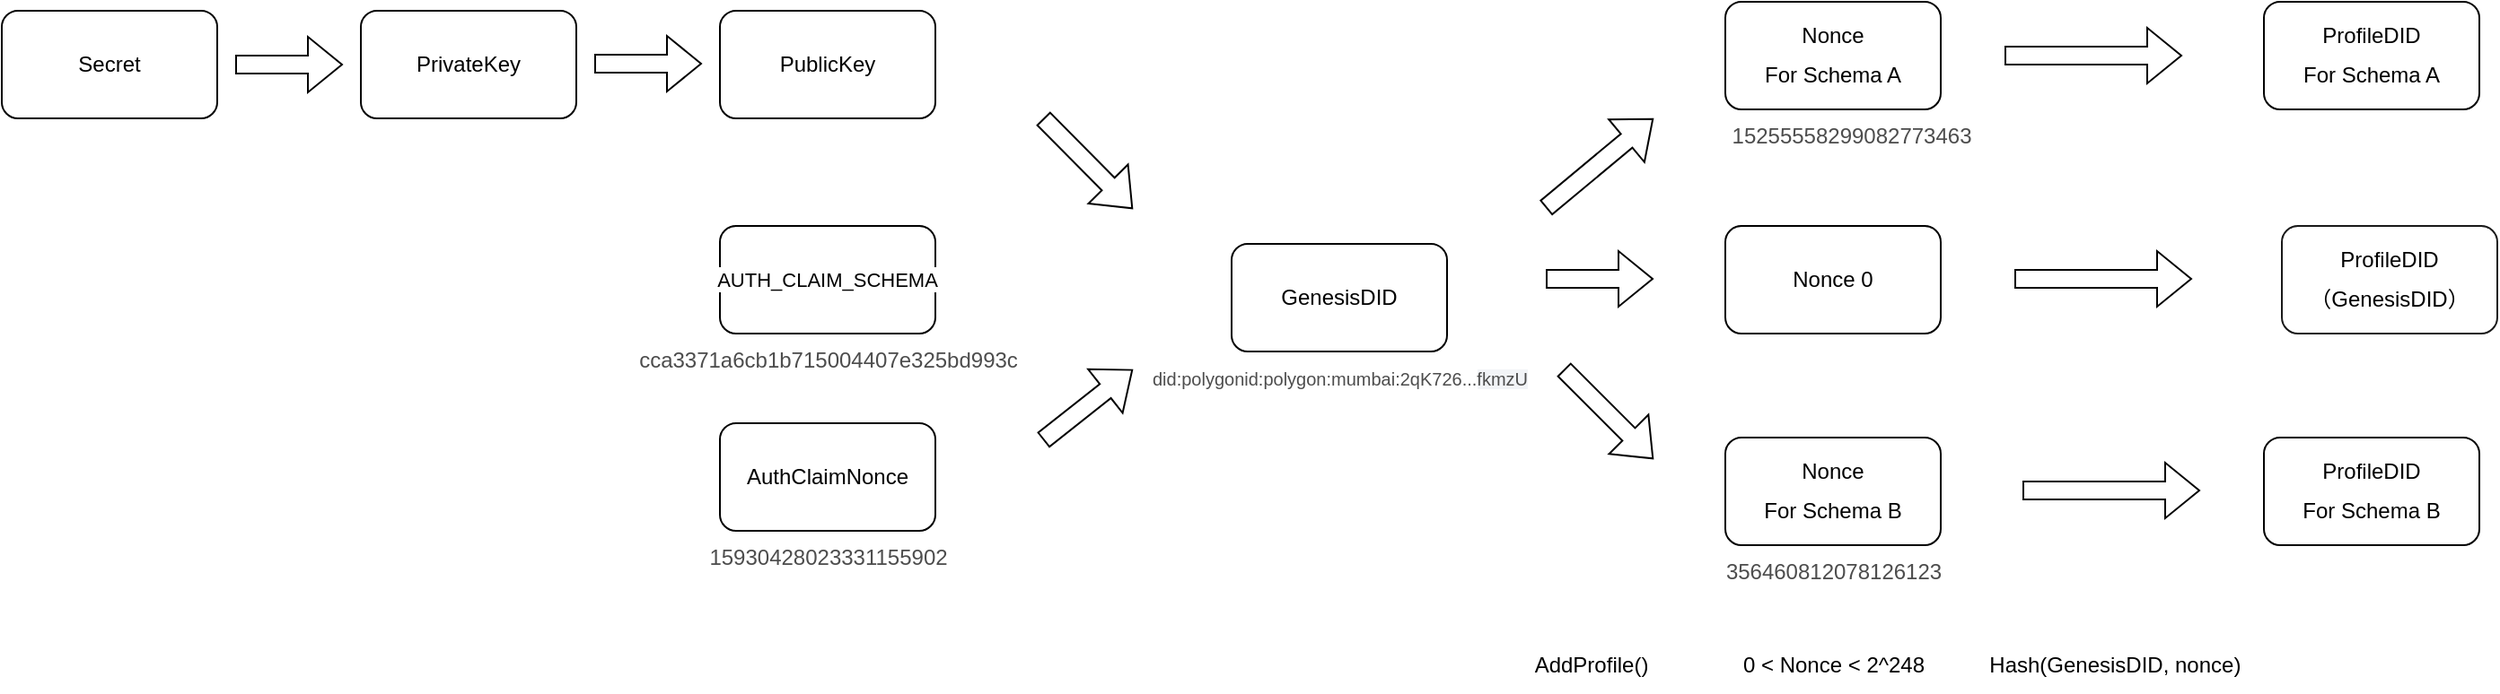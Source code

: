 <mxfile version="22.1.21" type="github">
  <diagram name="Page-1" id="u5tjHKxdis_QjA08RVa4">
    <mxGraphModel dx="1526" dy="873" grid="1" gridSize="10" guides="1" tooltips="1" connect="1" arrows="1" fold="1" page="1" pageScale="1" pageWidth="827" pageHeight="1169" math="0" shadow="0">
      <root>
        <mxCell id="0" />
        <mxCell id="1" parent="0" />
        <mxCell id="-XuqWf5weNuhvgYLwc35-1" value="Secret" style="rounded=1;whiteSpace=wrap;html=1;" parent="1" vertex="1">
          <mxGeometry x="120" y="560" width="120" height="60" as="geometry" />
        </mxCell>
        <mxCell id="-XuqWf5weNuhvgYLwc35-2" value="" style="shape=flexArrow;endArrow=classic;html=1;rounded=0;" parent="1" edge="1">
          <mxGeometry width="50" height="50" relative="1" as="geometry">
            <mxPoint x="250" y="590" as="sourcePoint" />
            <mxPoint x="310" y="590" as="targetPoint" />
          </mxGeometry>
        </mxCell>
        <mxCell id="-XuqWf5weNuhvgYLwc35-3" value="PrivateKey" style="rounded=1;whiteSpace=wrap;html=1;" parent="1" vertex="1">
          <mxGeometry x="320" y="560" width="120" height="60" as="geometry" />
        </mxCell>
        <mxCell id="-XuqWf5weNuhvgYLwc35-4" value="PublicKey" style="rounded=1;whiteSpace=wrap;html=1;" parent="1" vertex="1">
          <mxGeometry x="520" y="560" width="120" height="60" as="geometry" />
        </mxCell>
        <mxCell id="-XuqWf5weNuhvgYLwc35-5" value="" style="shape=flexArrow;endArrow=classic;html=1;rounded=0;" parent="1" edge="1">
          <mxGeometry width="50" height="50" relative="1" as="geometry">
            <mxPoint x="450" y="589.5" as="sourcePoint" />
            <mxPoint x="510" y="589.5" as="targetPoint" />
          </mxGeometry>
        </mxCell>
        <mxCell id="-XuqWf5weNuhvgYLwc35-6" value="&lt;div style=&quot;line-height: 120%;&quot;&gt;&lt;div style=&quot;line-height: 120%;&quot;&gt;&lt;span style=&quot;background-color: rgb(255, 255, 255);&quot;&gt;&lt;font face=&quot;Helvetica&quot; style=&quot;font-size: 11px;&quot;&gt;AUTH_CLAIM_SCHEMA&lt;/font&gt;&lt;/span&gt;&lt;/div&gt;&lt;/div&gt;" style="rounded=1;whiteSpace=wrap;html=1;" parent="1" vertex="1">
          <mxGeometry x="520" y="680" width="120" height="60" as="geometry" />
        </mxCell>
        <mxCell id="-XuqWf5weNuhvgYLwc35-7" value="&lt;div style=&quot;line-height: 120%;&quot;&gt;&lt;div style=&quot;line-height: 120%;&quot;&gt;&lt;div style=&quot;line-height: 120%;&quot;&gt;&lt;span style=&quot;background-color: rgb(255, 255, 255);&quot;&gt;AuthClaimNonce&lt;/span&gt;&lt;/div&gt;&lt;/div&gt;&lt;/div&gt;" style="rounded=1;whiteSpace=wrap;html=1;" parent="1" vertex="1">
          <mxGeometry x="520" y="790" width="120" height="60" as="geometry" />
        </mxCell>
        <mxCell id="z-BidtrLq9hMAoqPqyxK-1" value="" style="shape=flexArrow;endArrow=classic;html=1;rounded=0;" edge="1" parent="1">
          <mxGeometry width="50" height="50" relative="1" as="geometry">
            <mxPoint x="700" y="620" as="sourcePoint" />
            <mxPoint x="750" y="670.5" as="targetPoint" />
          </mxGeometry>
        </mxCell>
        <mxCell id="z-BidtrLq9hMAoqPqyxK-2" value="" style="shape=flexArrow;endArrow=classic;html=1;rounded=0;" edge="1" parent="1">
          <mxGeometry width="50" height="50" relative="1" as="geometry">
            <mxPoint x="700" y="799.5" as="sourcePoint" />
            <mxPoint x="750" y="760" as="targetPoint" />
          </mxGeometry>
        </mxCell>
        <mxCell id="z-BidtrLq9hMAoqPqyxK-3" value="GenesisDID" style="rounded=1;whiteSpace=wrap;html=1;" vertex="1" parent="1">
          <mxGeometry x="805" y="690" width="120" height="60" as="geometry" />
        </mxCell>
        <mxCell id="z-BidtrLq9hMAoqPqyxK-4" value="&lt;font color=&quot;#4d4d4d&quot; style=&quot;font-size: 12px;&quot;&gt;cca3371a6cb1b715004407e325bd993c&lt;/font&gt;" style="text;html=1;align=center;verticalAlign=middle;resizable=0;points=[];autosize=1;strokeColor=none;fillColor=none;" vertex="1" parent="1">
          <mxGeometry x="465" y="740" width="230" height="30" as="geometry" />
        </mxCell>
        <mxCell id="z-BidtrLq9hMAoqPqyxK-6" value="&lt;font color=&quot;#4d4d4d&quot;&gt;15930428023331155902&lt;/font&gt;" style="text;html=1;align=center;verticalAlign=middle;resizable=0;points=[];autosize=1;strokeColor=none;fillColor=none;" vertex="1" parent="1">
          <mxGeometry x="500" y="850" width="160" height="30" as="geometry" />
        </mxCell>
        <mxCell id="z-BidtrLq9hMAoqPqyxK-8" value="&lt;font color=&quot;#4d4d4d&quot; style=&quot;font-size: 10px;&quot;&gt;did:polygonid:polygon:mumbai:2qK726&lt;span style=&quot;box-sizing: border-box; caret-color: rgb(16, 24, 40); text-align: right;&quot; aria-hidden=&quot;true&quot;&gt;...&lt;/span&gt;&lt;span style=&quot;caret-color: rgb(16, 24, 40); text-align: right; background-color: rgb(242, 244, 247);&quot;&gt;fkmzU&lt;/span&gt;&lt;/font&gt;" style="text;html=1;align=center;verticalAlign=middle;resizable=0;points=[];autosize=1;strokeColor=none;fillColor=none;" vertex="1" parent="1">
          <mxGeometry x="750" y="750" width="230" height="30" as="geometry" />
        </mxCell>
        <mxCell id="z-BidtrLq9hMAoqPqyxK-9" value="" style="shape=flexArrow;endArrow=classic;html=1;rounded=0;" edge="1" parent="1">
          <mxGeometry width="50" height="50" relative="1" as="geometry">
            <mxPoint x="980" y="670" as="sourcePoint" />
            <mxPoint x="1040" y="620" as="targetPoint" />
          </mxGeometry>
        </mxCell>
        <mxCell id="z-BidtrLq9hMAoqPqyxK-10" value="" style="shape=flexArrow;endArrow=classic;html=1;rounded=0;" edge="1" parent="1">
          <mxGeometry width="50" height="50" relative="1" as="geometry">
            <mxPoint x="990" y="760" as="sourcePoint" />
            <mxPoint x="1040" y="810" as="targetPoint" />
          </mxGeometry>
        </mxCell>
        <mxCell id="z-BidtrLq9hMAoqPqyxK-11" value="&lt;p style=&quot;line-height: 90%;&quot;&gt;Nonce &lt;br&gt;&lt;br&gt;For Schema A&lt;/p&gt;" style="rounded=1;whiteSpace=wrap;html=1;" vertex="1" parent="1">
          <mxGeometry x="1080" y="555" width="120" height="60" as="geometry" />
        </mxCell>
        <mxCell id="z-BidtrLq9hMAoqPqyxK-12" value="&lt;font color=&quot;#4d4d4d&quot;&gt;15255558299082773463&lt;/font&gt;" style="text;html=1;align=center;verticalAlign=middle;resizable=0;points=[];autosize=1;strokeColor=none;fillColor=none;" vertex="1" parent="1">
          <mxGeometry x="1070" y="615" width="160" height="30" as="geometry" />
        </mxCell>
        <mxCell id="z-BidtrLq9hMAoqPqyxK-13" value="" style="shape=flexArrow;endArrow=classic;html=1;rounded=0;" edge="1" parent="1">
          <mxGeometry width="50" height="50" relative="1" as="geometry">
            <mxPoint x="1235.5" y="585" as="sourcePoint" />
            <mxPoint x="1334.5" y="585" as="targetPoint" />
          </mxGeometry>
        </mxCell>
        <mxCell id="z-BidtrLq9hMAoqPqyxK-14" value="&amp;nbsp;Hash(GenesisDID, nonce)" style="text;html=1;align=center;verticalAlign=middle;resizable=0;points=[];autosize=1;strokeColor=none;fillColor=none;" vertex="1" parent="1">
          <mxGeometry x="1210" y="910" width="170" height="30" as="geometry" />
        </mxCell>
        <mxCell id="z-BidtrLq9hMAoqPqyxK-15" value="&lt;p style=&quot;line-height: 90%;&quot;&gt;ProfileDID&lt;br&gt;&lt;br&gt;For Schema A&lt;/p&gt;" style="rounded=1;whiteSpace=wrap;html=1;" vertex="1" parent="1">
          <mxGeometry x="1380" y="555" width="120" height="60" as="geometry" />
        </mxCell>
        <mxCell id="z-BidtrLq9hMAoqPqyxK-16" value="AddProfile()" style="text;html=1;align=center;verticalAlign=middle;resizable=0;points=[];autosize=1;strokeColor=none;fillColor=none;" vertex="1" parent="1">
          <mxGeometry x="960" y="910" width="90" height="30" as="geometry" />
        </mxCell>
        <mxCell id="z-BidtrLq9hMAoqPqyxK-17" value="0 &amp;lt; Nonce &amp;lt; 2^248" style="text;html=1;align=center;verticalAlign=middle;resizable=0;points=[];autosize=1;strokeColor=none;fillColor=none;" vertex="1" parent="1">
          <mxGeometry x="1080" y="910" width="120" height="30" as="geometry" />
        </mxCell>
        <mxCell id="z-BidtrLq9hMAoqPqyxK-20" value="&lt;font color=&quot;#4d4d4d&quot;&gt;356460812078126123&lt;/font&gt;" style="text;html=1;align=center;verticalAlign=middle;resizable=0;points=[];autosize=1;strokeColor=none;fillColor=none;" vertex="1" parent="1">
          <mxGeometry x="1070" y="858" width="140" height="30" as="geometry" />
        </mxCell>
        <mxCell id="z-BidtrLq9hMAoqPqyxK-21" value="&lt;p style=&quot;line-height: 90%;&quot;&gt;Nonce &lt;br&gt;&lt;br&gt;For Schema B&lt;/p&gt;" style="rounded=1;whiteSpace=wrap;html=1;" vertex="1" parent="1">
          <mxGeometry x="1080" y="798" width="120" height="60" as="geometry" />
        </mxCell>
        <mxCell id="z-BidtrLq9hMAoqPqyxK-22" value="&lt;p style=&quot;line-height: 90%;&quot;&gt;ProfileDID&lt;br&gt;&lt;br&gt;For Schema B&lt;/p&gt;" style="rounded=1;whiteSpace=wrap;html=1;" vertex="1" parent="1">
          <mxGeometry x="1380" y="798" width="120" height="60" as="geometry" />
        </mxCell>
        <mxCell id="z-BidtrLq9hMAoqPqyxK-23" value="" style="shape=flexArrow;endArrow=classic;html=1;rounded=0;" edge="1" parent="1">
          <mxGeometry width="50" height="50" relative="1" as="geometry">
            <mxPoint x="1245.5" y="827.5" as="sourcePoint" />
            <mxPoint x="1344.5" y="827.5" as="targetPoint" />
          </mxGeometry>
        </mxCell>
        <mxCell id="z-BidtrLq9hMAoqPqyxK-24" value="&lt;p style=&quot;line-height: 90%;&quot;&gt;Nonce 0&lt;br&gt;&lt;/p&gt;" style="rounded=1;whiteSpace=wrap;html=1;" vertex="1" parent="1">
          <mxGeometry x="1080" y="680" width="120" height="60" as="geometry" />
        </mxCell>
        <mxCell id="z-BidtrLq9hMAoqPqyxK-25" value="" style="shape=flexArrow;endArrow=classic;html=1;rounded=0;" edge="1" parent="1">
          <mxGeometry width="50" height="50" relative="1" as="geometry">
            <mxPoint x="1241" y="709.5" as="sourcePoint" />
            <mxPoint x="1340" y="709.5" as="targetPoint" />
          </mxGeometry>
        </mxCell>
        <mxCell id="z-BidtrLq9hMAoqPqyxK-26" value="&lt;p style=&quot;line-height: 80%;&quot;&gt;ProfileDID&lt;/p&gt;&lt;p style=&quot;line-height: 80%;&quot;&gt;（GenesisDID）&lt;/p&gt;" style="rounded=1;whiteSpace=wrap;html=1;opacity=90;" vertex="1" parent="1">
          <mxGeometry x="1390" y="680" width="120" height="60" as="geometry" />
        </mxCell>
        <mxCell id="z-BidtrLq9hMAoqPqyxK-27" value="" style="shape=flexArrow;endArrow=classic;html=1;rounded=0;" edge="1" parent="1">
          <mxGeometry width="50" height="50" relative="1" as="geometry">
            <mxPoint x="980" y="709.5" as="sourcePoint" />
            <mxPoint x="1040" y="709.5" as="targetPoint" />
          </mxGeometry>
        </mxCell>
      </root>
    </mxGraphModel>
  </diagram>
</mxfile>
